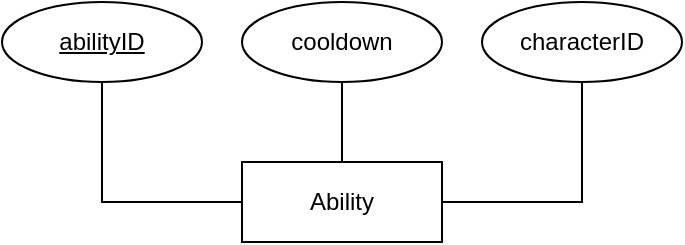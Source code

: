 <mxfile version="20.1.1" type="device"><diagram id="R2lEEEUBdFMjLlhIrx00" name="Page-1"><mxGraphModel dx="780" dy="405" grid="1" gridSize="10" guides="1" tooltips="1" connect="1" arrows="1" fold="1" page="1" pageScale="1" pageWidth="850" pageHeight="1100" math="0" shadow="0" extFonts="Permanent Marker^https://fonts.googleapis.com/css?family=Permanent+Marker"><root><mxCell id="0"/><mxCell id="1" parent="0"/><mxCell id="6DXZX0qvd7PixJaVGYQa-1" value="Ability" style="whiteSpace=wrap;html=1;align=center;" vertex="1" parent="1"><mxGeometry x="370" y="340" width="100" height="40" as="geometry"/></mxCell><mxCell id="6DXZX0qvd7PixJaVGYQa-5" style="edgeStyle=orthogonalEdgeStyle;rounded=0;orthogonalLoop=1;jettySize=auto;html=1;entryX=0;entryY=0.5;entryDx=0;entryDy=0;endArrow=none;endFill=0;" edge="1" parent="1" source="6DXZX0qvd7PixJaVGYQa-2" target="6DXZX0qvd7PixJaVGYQa-1"><mxGeometry relative="1" as="geometry"><Array as="points"><mxPoint x="300" y="360"/></Array></mxGeometry></mxCell><mxCell id="6DXZX0qvd7PixJaVGYQa-2" value="abilityID" style="ellipse;whiteSpace=wrap;html=1;align=center;fontStyle=4;" vertex="1" parent="1"><mxGeometry x="250" y="260" width="100" height="40" as="geometry"/></mxCell><mxCell id="6DXZX0qvd7PixJaVGYQa-7" style="edgeStyle=orthogonalEdgeStyle;rounded=0;orthogonalLoop=1;jettySize=auto;html=1;entryX=0.5;entryY=0;entryDx=0;entryDy=0;endArrow=none;endFill=0;" edge="1" parent="1" source="6DXZX0qvd7PixJaVGYQa-3" target="6DXZX0qvd7PixJaVGYQa-1"><mxGeometry relative="1" as="geometry"/></mxCell><mxCell id="6DXZX0qvd7PixJaVGYQa-3" value="cooldown" style="ellipse;whiteSpace=wrap;html=1;align=center;" vertex="1" parent="1"><mxGeometry x="370" y="260" width="100" height="40" as="geometry"/></mxCell><mxCell id="6DXZX0qvd7PixJaVGYQa-6" style="edgeStyle=orthogonalEdgeStyle;rounded=0;orthogonalLoop=1;jettySize=auto;html=1;entryX=1;entryY=0.5;entryDx=0;entryDy=0;endArrow=none;endFill=0;" edge="1" parent="1" source="6DXZX0qvd7PixJaVGYQa-4" target="6DXZX0qvd7PixJaVGYQa-1"><mxGeometry relative="1" as="geometry"><Array as="points"><mxPoint x="540" y="360"/></Array></mxGeometry></mxCell><mxCell id="6DXZX0qvd7PixJaVGYQa-4" value="characterID" style="ellipse;whiteSpace=wrap;html=1;align=center;" vertex="1" parent="1"><mxGeometry x="490" y="260" width="100" height="40" as="geometry"/></mxCell></root></mxGraphModel></diagram></mxfile>